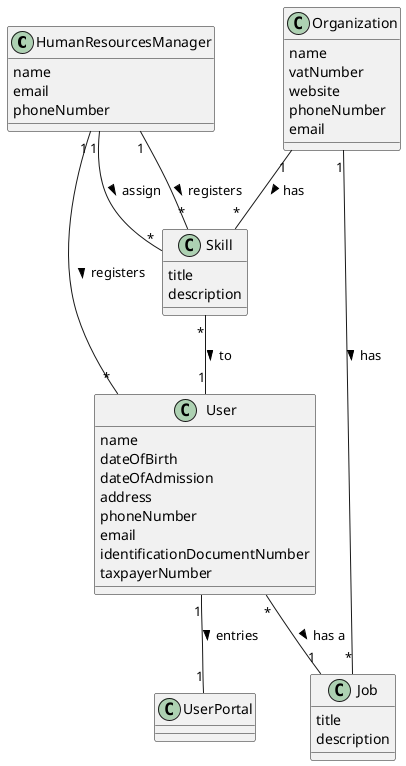 @startuml

class HumanResourcesManager {
    name
    email
    phoneNumber
}

class Skill {
    title
    description
}

class User {
    name
    dateOfBirth
    dateOfAdmission
    address
    phoneNumber
    email
    identificationDocumentNumber
    taxpayerNumber
}

class Job {
    title
    description
}

class UserPortal {
}

class Organization {
    name
    vatNumber
    website
    phoneNumber
    email
}

HumanResourcesManager "1" -- "*" Skill : assign >
HumanResourcesManager "1" -- "*" User : registers >
Skill "*" -- "1" User : to >
User "*" -- "1" Job : has a >
User "1" -- "1" UserPortal : entries >
Organization "1" -- "*" Job : has >
HumanResourcesManager "1" -- "*" Skill : registers >
Organization "1" -- "*" Skill : has >

@enduml

